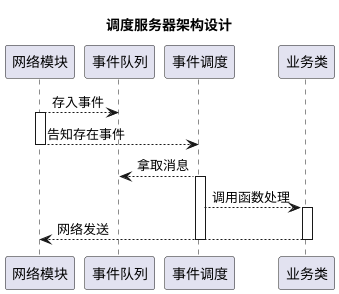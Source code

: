 @startuml 调度服务器架构设计

title 调度服务器架构设计

网络模块 --> 事件队列 : 存入事件
activate 网络模块
网络模块 --> 事件调度 : 告知存在事件
deactivate 网络模块

事件队列 <-- 事件调度 : 拿取消息
activate 事件调度
事件调度 --> 业务类 : 调用函数处理

activate 业务类
业务类 --> 网络模块 : 网络发送
deactivate 业务类
deactivate 事件调度
@enduml
